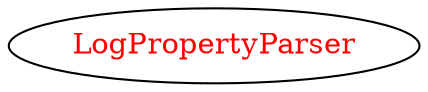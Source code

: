 digraph dependencyGraph {
 concentrate=true;
 ranksep="2.0";
 rankdir="LR"; 
 splines="ortho";
"LogPropertyParser" [fontcolor="red"];
}